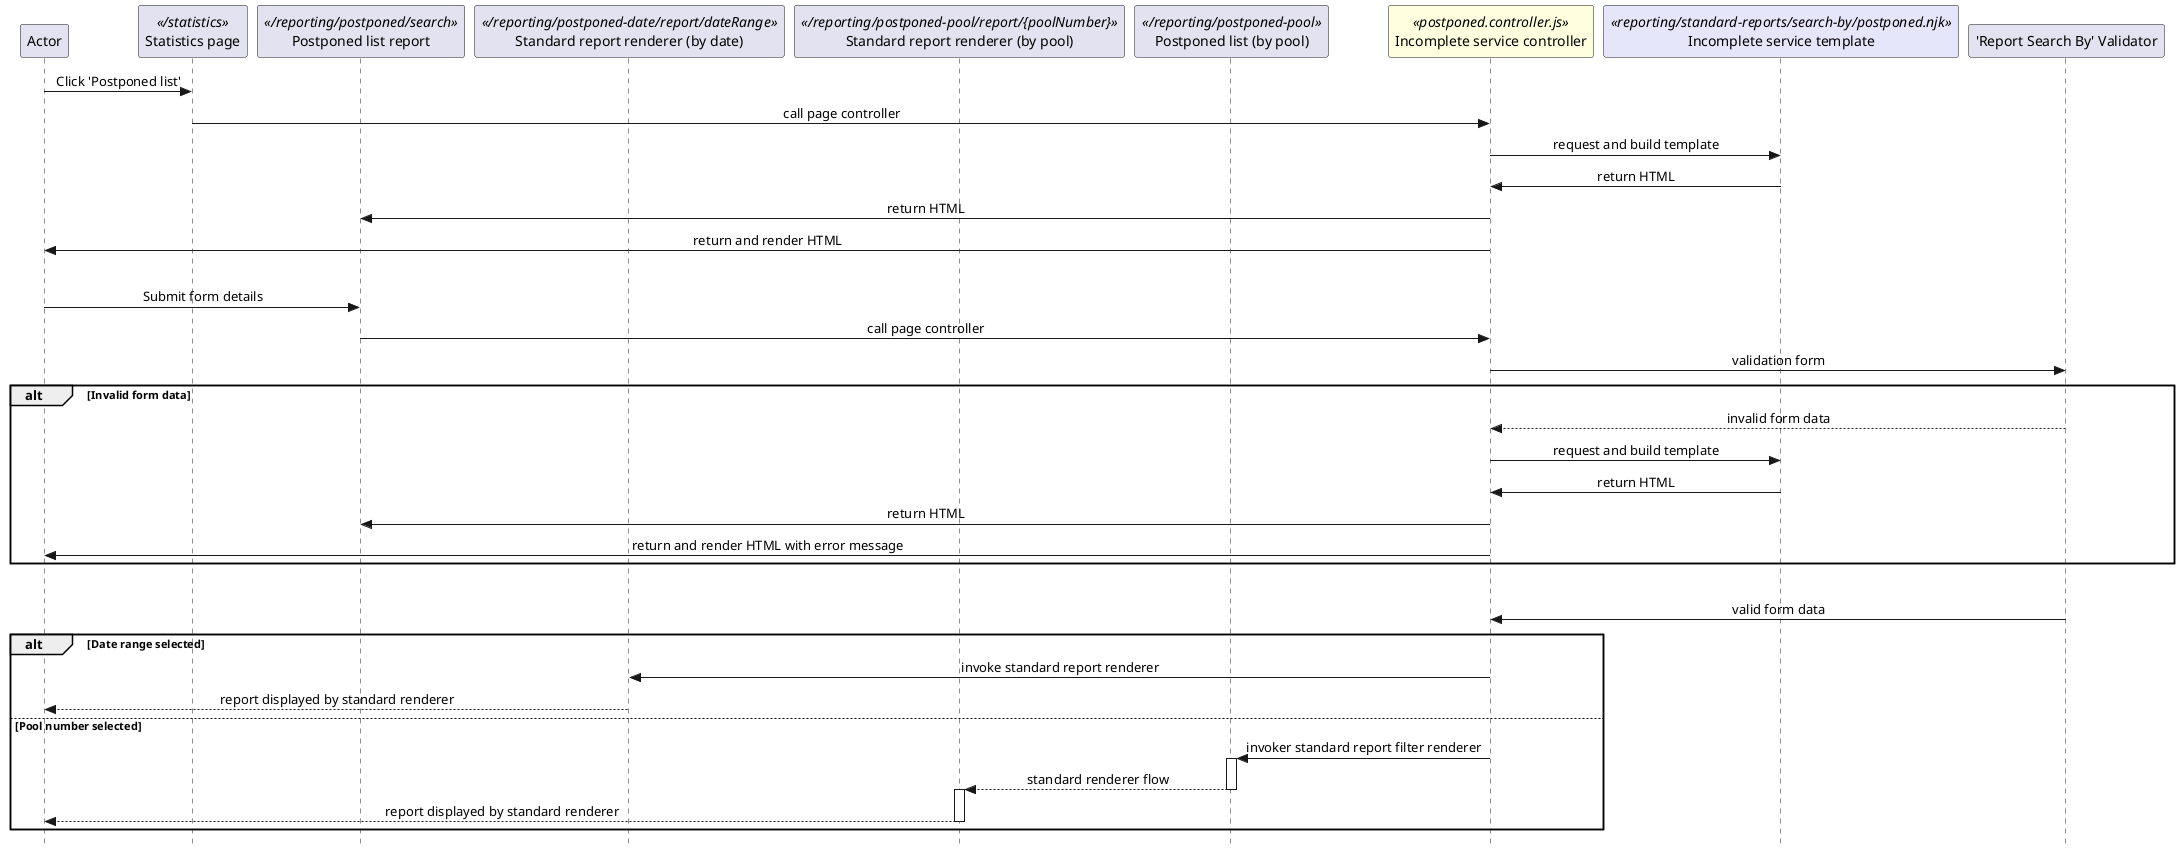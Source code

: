 @startuml postponed-list-report

skinparam Style strictuml 
skinparam SequenceMessageAlignment center

participant Actor

''' LOCAL ROUTING
participant "Statistics page" as HomePage <</statistics>>
participant "Postponed list report" as SelectPage <</reporting/postponed/search>>
participant "Standard report renderer (by date)" as ReportDatePage <</reporting/postponed-date/report/dateRange>>
participant "Standard report renderer (by pool)" as ReportPoolPage <</reporting/postponed-pool/report/{poolNumber}>>
participant "Postponed list (by pool)" as PoolPage <</reporting/postponed-pool>>

''' CONTROLLER AND REQUEST OBJECTS
participant "Incomplete service controller" as Controller <<postponed.controller.js>> #LightYellow

''' TEMPLATES
participant "Incomplete service template" as Template <<reporting/standard-reports/search-by/postponed.njk>> #lavender

participant "'Report Search By' Validator" as Validator


Actor -> HomePage : Click 'Postponed list'

' Select renderer
HomePage -> Controller : call page controller
Controller -> Template : request and build template
Controller <- Template : return HTML
SelectPage <- Controller : return HTML
Actor <- Controller : return and render HTML
|||

Actor -> SelectPage : Submit form details
SelectPage -> Controller : call page controller
Controller -> Validator : validation form

alt Invalid form data
  Controller <-- Validator : invalid form data
  Controller -> Template : request and build template
  Controller <- Template : return HTML
  SelectPage <- Controller : return HTML
  Actor <- Controller : return and render HTML with error message
end
|||

Controller <- Validator : valid form data

alt Date range selected
  ReportDatePage <- Controller : invoke standard report renderer

  Actor <-- ReportDatePage : report displayed by standard renderer
else Pool number selected
  PoolPage <- Controller : invoker standard report filter renderer
  activate PoolPage

  ReportPoolPage <-- PoolPage : standard renderer flow
  deactivate PoolPage
  activate ReportPoolPage

  Actor <-- ReportPoolPage : report displayed by standard renderer
  deactivate ReportPoolPage
end
